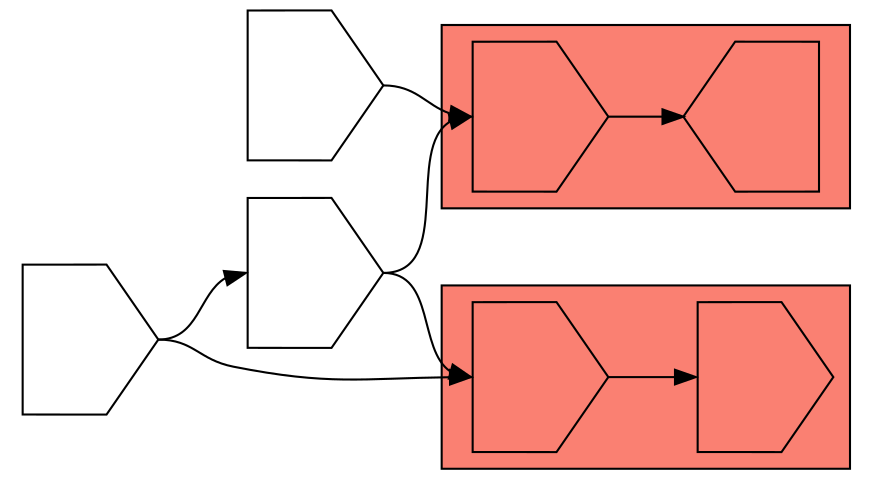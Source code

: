 digraph asm {
	rotate=90;
	edge [headport=n,tailport=s];
subgraph cluster_C14337_4620 {
	14337 [label="",height=1,width=1,shape=invhouse];
	4620 [label="",height=1,width=1,shape=invhouse];
	style=filled;
	fillcolor=salmon;
}
subgraph cluster_C3339_14825 {
	3339 [label="",height=1,width=1,shape=invhouse];
	14825 [label="",height=1,width=1,shape=house];
	style=filled;
	fillcolor=salmon;
}
	7720 [label="",height=1,width=1,shape=invhouse];
	17165 [label="",height=1,width=1,shape=invhouse];
	19141 [label="",height=1,width=1,shape=invhouse];
	14337 -> 4620
	7720 -> 14337
	7720 -> 17165
	17165 -> 3339
	17165 -> 14337
	3339 -> 14825
	19141 -> 3339
}